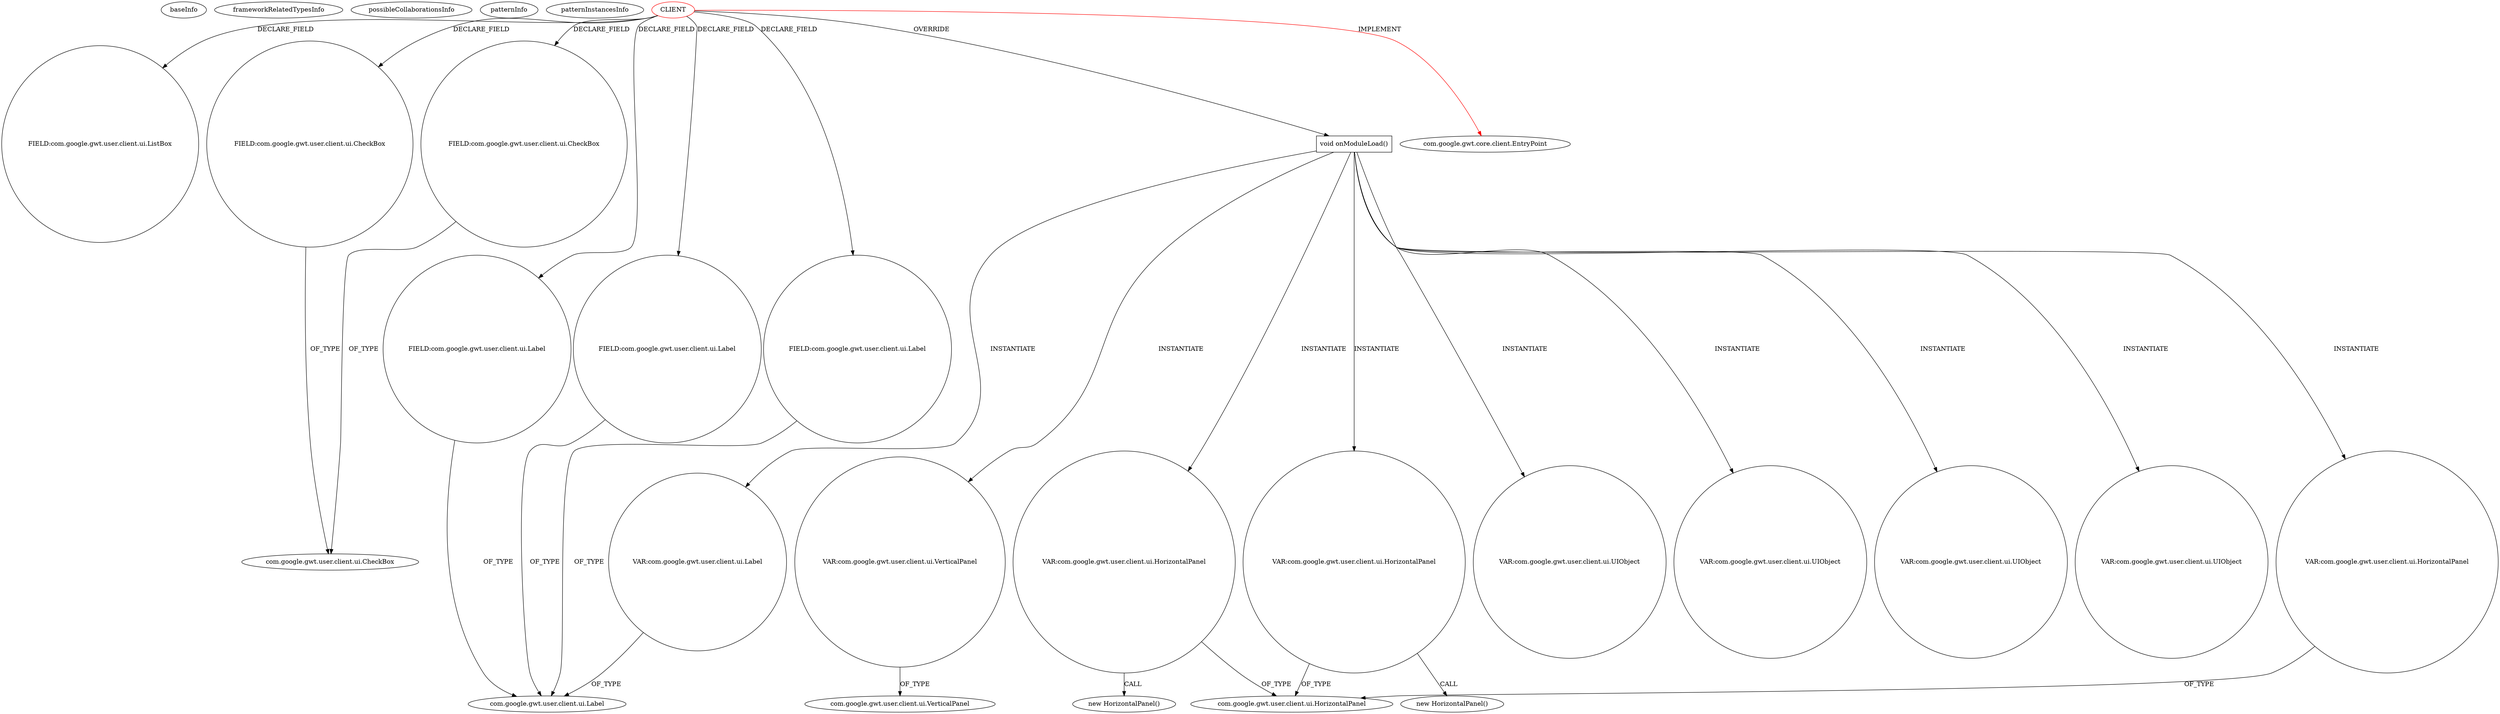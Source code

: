 digraph {
baseInfo[graphId=525,category="pattern",isAnonymous=false,possibleRelation=false]
frameworkRelatedTypesInfo[0="com.google.gwt.core.client.EntryPoint"]
possibleCollaborationsInfo[]
patternInfo[frequency=2.0,patternRootClient=0]
patternInstancesInfo[0="akjava-WebTestMaker~/akjava-WebTestMaker/WebTestMaker-master/src/com/akjava/gwt/webtestmaker/client/WebTestMaker.java~WebTestMaker~655",1="Tok-Erwin~/Tok-Erwin/Erwin-master/src/main/java/erwin/client/Erwin.java~Erwin~388"]
4[label="FIELD:com.google.gwt.user.client.ui.ListBox",vertexType="FIELD_DECLARATION",isFrameworkType=false,shape=circle]
0[label="CLIENT",vertexType="ROOT_CLIENT_CLASS_DECLARATION",isFrameworkType=false,color=red]
40[label="FIELD:com.google.gwt.user.client.ui.CheckBox",vertexType="FIELD_DECLARATION",isFrameworkType=false,shape=circle]
30[label="FIELD:com.google.gwt.user.client.ui.Label",vertexType="FIELD_DECLARATION",isFrameworkType=false,shape=circle]
42[label="FIELD:com.google.gwt.user.client.ui.CheckBox",vertexType="FIELD_DECLARATION",isFrameworkType=false,shape=circle]
24[label="FIELD:com.google.gwt.user.client.ui.Label",vertexType="FIELD_DECLARATION",isFrameworkType=false,shape=circle]
34[label="FIELD:com.google.gwt.user.client.ui.Label",vertexType="FIELD_DECLARATION",isFrameworkType=false,shape=circle]
1[label="com.google.gwt.core.client.EntryPoint",vertexType="FRAMEWORK_INTERFACE_TYPE",isFrameworkType=false]
44[label="void onModuleLoad()",vertexType="OVERRIDING_METHOD_DECLARATION",isFrameworkType=false,shape=box]
52[label="VAR:com.google.gwt.user.client.ui.UIObject",vertexType="VARIABLE_EXPRESION",isFrameworkType=false,shape=circle]
61[label="VAR:com.google.gwt.user.client.ui.UIObject",vertexType="VARIABLE_EXPRESION",isFrameworkType=false,shape=circle]
154[label="VAR:com.google.gwt.user.client.ui.UIObject",vertexType="VARIABLE_EXPRESION",isFrameworkType=false,shape=circle]
166[label="VAR:com.google.gwt.user.client.ui.UIObject",vertexType="VARIABLE_EXPRESION",isFrameworkType=false,shape=circle]
19[label="com.google.gwt.user.client.ui.Label",vertexType="FRAMEWORK_CLASS_TYPE",isFrameworkType=false]
41[label="com.google.gwt.user.client.ui.CheckBox",vertexType="FRAMEWORK_CLASS_TYPE",isFrameworkType=false]
186[label="VAR:com.google.gwt.user.client.ui.VerticalPanel",vertexType="VARIABLE_EXPRESION",isFrameworkType=false,shape=circle]
66[label="VAR:com.google.gwt.user.client.ui.Label",vertexType="VARIABLE_EXPRESION",isFrameworkType=false,shape=circle]
27[label="com.google.gwt.user.client.ui.VerticalPanel",vertexType="FRAMEWORK_CLASS_TYPE",isFrameworkType=false]
152[label="VAR:com.google.gwt.user.client.ui.HorizontalPanel",vertexType="VARIABLE_EXPRESION",isFrameworkType=false,shape=circle]
143[label="com.google.gwt.user.client.ui.HorizontalPanel",vertexType="FRAMEWORK_CLASS_TYPE",isFrameworkType=false]
151[label="new HorizontalPanel()",vertexType="CONSTRUCTOR_CALL",isFrameworkType=false]
142[label="VAR:com.google.gwt.user.client.ui.HorizontalPanel",vertexType="VARIABLE_EXPRESION",isFrameworkType=false,shape=circle]
141[label="new HorizontalPanel()",vertexType="CONSTRUCTOR_CALL",isFrameworkType=false]
176[label="VAR:com.google.gwt.user.client.ui.HorizontalPanel",vertexType="VARIABLE_EXPRESION",isFrameworkType=false,shape=circle]
44->52[label="INSTANTIATE"]
44->176[label="INSTANTIATE"]
44->186[label="INSTANTIATE"]
34->19[label="OF_TYPE"]
142->143[label="OF_TYPE"]
44->142[label="INSTANTIATE"]
186->27[label="OF_TYPE"]
44->66[label="INSTANTIATE"]
0->34[label="DECLARE_FIELD"]
152->143[label="OF_TYPE"]
66->19[label="OF_TYPE"]
0->24[label="DECLARE_FIELD"]
44->152[label="INSTANTIATE"]
40->41[label="OF_TYPE"]
0->30[label="DECLARE_FIELD"]
142->141[label="CALL"]
44->61[label="INSTANTIATE"]
0->1[label="IMPLEMENT",color=red]
0->44[label="OVERRIDE"]
0->42[label="DECLARE_FIELD"]
30->19[label="OF_TYPE"]
176->143[label="OF_TYPE"]
44->154[label="INSTANTIATE"]
0->40[label="DECLARE_FIELD"]
24->19[label="OF_TYPE"]
44->166[label="INSTANTIATE"]
0->4[label="DECLARE_FIELD"]
42->41[label="OF_TYPE"]
152->151[label="CALL"]
}
